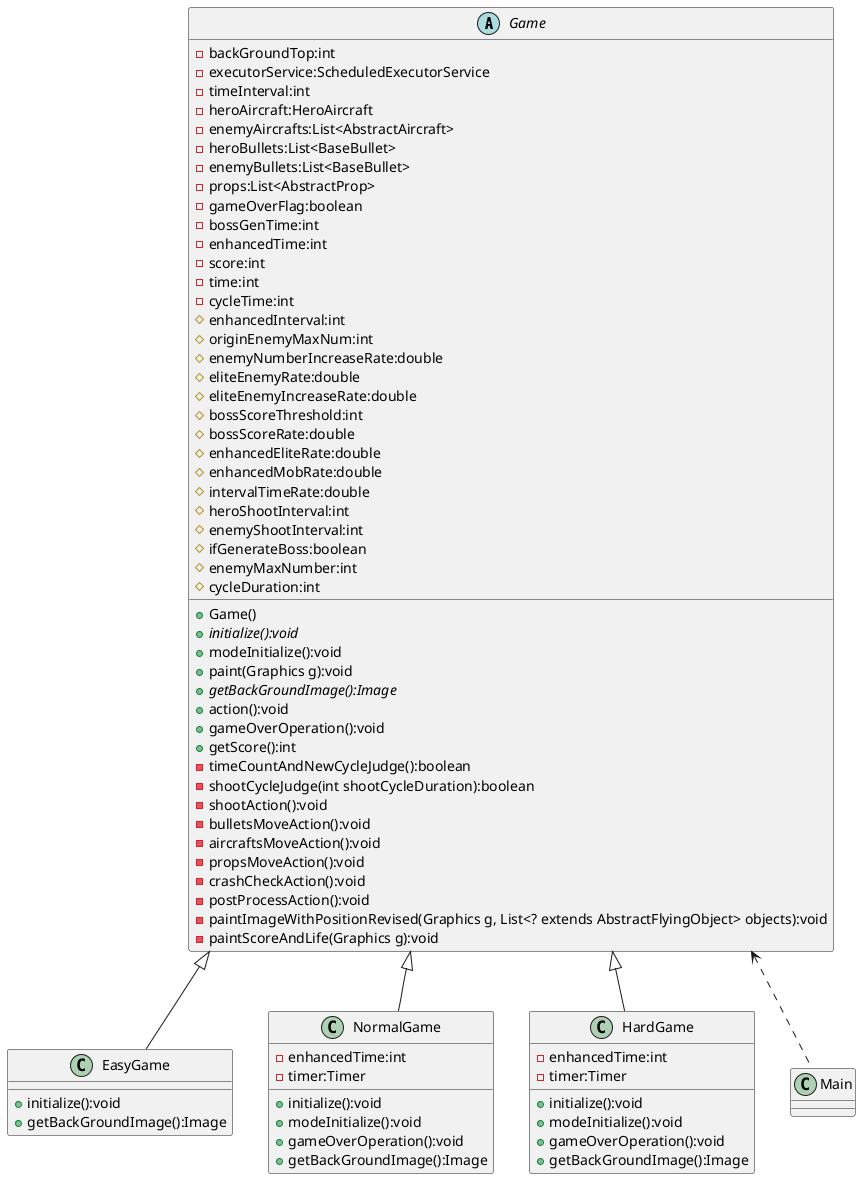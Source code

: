 @startuml
'https://plantuml.com/class-diagram

abstract Game{
    - backGroundTop:int
    - executorService:ScheduledExecutorService
    - timeInterval:int
    - heroAircraft:HeroAircraft
    - enemyAircrafts:List<AbstractAircraft>
    - heroBullets:List<BaseBullet>
    - enemyBullets:List<BaseBullet>
    - props:List<AbstractProp>
    - gameOverFlag:boolean
    - bossGenTime:int
    - enhancedTime:int
    - score:int
    - time:int
    - cycleTime:int
    # enhancedInterval:int
    # originEnemyMaxNum:int
    # enemyNumberIncreaseRate:double
    # eliteEnemyRate:double
    # eliteEnemyIncreaseRate:double
    # bossScoreThreshold:int
    # bossScoreRate:double
    # enhancedEliteRate:double
    # enhancedMobRate:double
    # intervalTimeRate:double
    # heroShootInterval:int
    # enemyShootInterval:int
    # ifGenerateBoss:boolean
    # enemyMaxNumber:int
    # cycleDuration:int

    + Game()
    + {abstract} initialize():void
    + modeInitialize():void
    + paint(Graphics g):void
    + {abstract} getBackGroundImage():Image
    + action():void
    + gameOverOperation():void
    + getScore():int
    - timeCountAndNewCycleJudge():boolean
    - shootCycleJudge(int shootCycleDuration):boolean
    - shootAction():void
    - bulletsMoveAction():void
    - aircraftsMoveAction():void
    - propsMoveAction():void
    - crashCheckAction():void
    - postProcessAction():void
    - paintImageWithPositionRevised(Graphics g, List<? extends AbstractFlyingObject> objects):void
    - paintScoreAndLife(Graphics g):void

}

class EasyGame{
    + initialize():void
    + getBackGroundImage():Image
}

class NormalGame{
    - enhancedTime:int
    - timer:Timer

    + initialize():void
    + modeInitialize():void
    + gameOverOperation():void
    + getBackGroundImage():Image
}

class HardGame{
    - enhancedTime:int
    - timer:Timer

    + initialize():void
    + modeInitialize():void
    + gameOverOperation():void
    + getBackGroundImage():Image
}

Game <|-- EasyGame
Game <|-- NormalGame
Game <|-- HardGame

class Main{}

Game <.. Main

@enduml